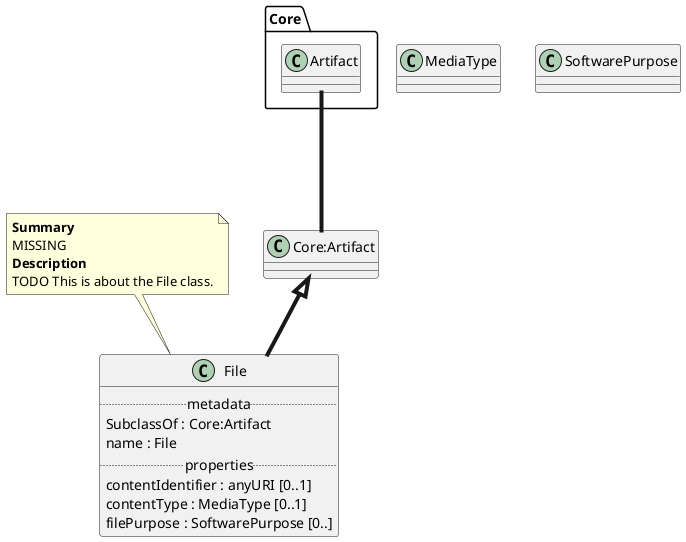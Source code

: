 @startuml
set separator ::
class File {
.. metadata ..
    SubclassOf : Core:Artifact
    name : File
.. properties ..
    contentIdentifier : anyURI [0..1]
    contentType : MediaType [0..1]
    filePurpose : SoftwarePurpose [0..]
}
note top of File
<b>Summary</b>
MISSING
<b>Description</b>
TODO This is about the File class.
end note
"Core:Artifact" <|-[thickness=4]- "File"
"Core::Artifact" -[thickness=4]-- "Core:Artifact"
"MediaType" <-[dotted]-- "File::contentType"
"SoftwarePurpose" <-[dotted]-- "File::filePurpose"
@enduml
